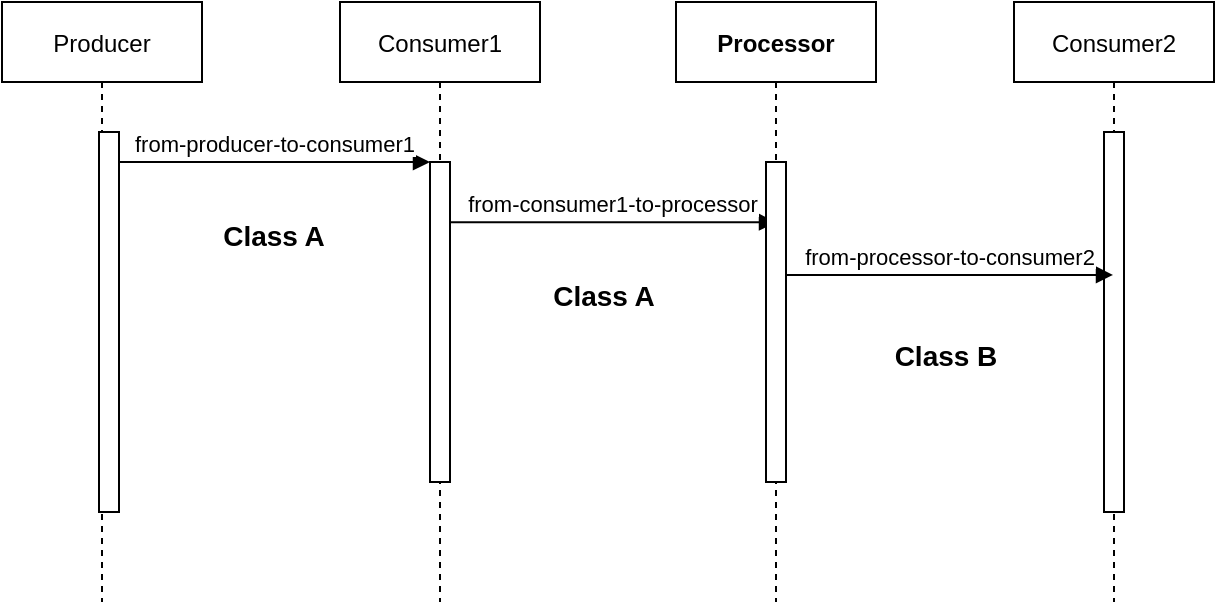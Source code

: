 <mxfile version="18.0.6" type="device"><diagram id="kgpKYQtTHZ0yAKxKKP6v" name="Page-1"><mxGraphModel dx="1106" dy="822" grid="0" gridSize="10" guides="1" tooltips="1" connect="1" arrows="1" fold="1" page="1" pageScale="1" pageWidth="850" pageHeight="1100" background="none" math="0" shadow="0"><root><mxCell id="0"/><mxCell id="1" parent="0"/><mxCell id="3nuBFxr9cyL0pnOWT2aG-1" value="Producer" style="shape=umlLifeline;perimeter=lifelinePerimeter;container=1;collapsible=0;recursiveResize=0;rounded=0;shadow=0;strokeWidth=1;fontColor=#000000;fillColor=#FFFFFF;strokeColor=#000000;" parent="1" vertex="1"><mxGeometry x="141" y="80" width="100" height="300" as="geometry"/></mxCell><mxCell id="3nuBFxr9cyL0pnOWT2aG-2" value="" style="points=[];perimeter=orthogonalPerimeter;rounded=0;shadow=0;strokeWidth=1;" parent="3nuBFxr9cyL0pnOWT2aG-1" vertex="1"><mxGeometry x="48.5" y="65" width="10" height="190" as="geometry"/></mxCell><mxCell id="3nuBFxr9cyL0pnOWT2aG-5" value="Consumer1" style="shape=umlLifeline;perimeter=lifelinePerimeter;container=1;collapsible=0;recursiveResize=0;rounded=0;shadow=0;strokeWidth=1;" parent="1" vertex="1"><mxGeometry x="310" y="80" width="100" height="300" as="geometry"/></mxCell><mxCell id="3nuBFxr9cyL0pnOWT2aG-6" value="" style="points=[];perimeter=orthogonalPerimeter;rounded=0;shadow=0;strokeWidth=1;" parent="3nuBFxr9cyL0pnOWT2aG-5" vertex="1"><mxGeometry x="45" y="80" width="10" height="160" as="geometry"/></mxCell><mxCell id="3nuBFxr9cyL0pnOWT2aG-8" value="from-producer-to-consumer1" style="verticalAlign=bottom;endArrow=block;entryX=0;entryY=0;shadow=0;strokeWidth=1;fillColor=#FFFFFF;" parent="1" source="3nuBFxr9cyL0pnOWT2aG-2" target="3nuBFxr9cyL0pnOWT2aG-6" edge="1"><mxGeometry relative="1" as="geometry"><mxPoint x="375" y="160" as="sourcePoint"/></mxGeometry></mxCell><mxCell id="3nuBFxr9cyL0pnOWT2aG-9" value="from-consumer1-to-processor" style="verticalAlign=bottom;endArrow=block;entryX=0.5;entryY=0.188;shadow=0;strokeWidth=1;entryDx=0;entryDy=0;entryPerimeter=0;" parent="1" source="3nuBFxr9cyL0pnOWT2aG-6" target="-zhrJO1nuz--op9bAYF--5" edge="1"><mxGeometry relative="1" as="geometry"><mxPoint x="340" y="200" as="sourcePoint"/></mxGeometry></mxCell><mxCell id="-zhrJO1nuz--op9bAYF--4" value="Processor" style="shape=umlLifeline;perimeter=lifelinePerimeter;container=1;collapsible=0;recursiveResize=0;rounded=0;shadow=0;strokeWidth=1;fontStyle=1" parent="1" vertex="1"><mxGeometry x="478" y="80" width="100" height="300" as="geometry"/></mxCell><mxCell id="-zhrJO1nuz--op9bAYF--5" value="" style="points=[];perimeter=orthogonalPerimeter;rounded=0;shadow=0;strokeWidth=1;" parent="-zhrJO1nuz--op9bAYF--4" vertex="1"><mxGeometry x="45" y="80" width="10" height="160" as="geometry"/></mxCell><mxCell id="-zhrJO1nuz--op9bAYF--6" value="Consumer2" style="shape=umlLifeline;perimeter=lifelinePerimeter;container=1;collapsible=0;recursiveResize=0;rounded=0;shadow=0;strokeWidth=1;fontColor=#000000;fillColor=#FFFFFF;strokeColor=#000000;" parent="1" vertex="1"><mxGeometry x="647" y="80" width="100" height="300" as="geometry"/></mxCell><mxCell id="-zhrJO1nuz--op9bAYF--7" value="" style="points=[];perimeter=orthogonalPerimeter;rounded=0;shadow=0;strokeWidth=1;" parent="-zhrJO1nuz--op9bAYF--6" vertex="1"><mxGeometry x="45" y="65" width="10" height="190" as="geometry"/></mxCell><mxCell id="-zhrJO1nuz--op9bAYF--14" value="from-processor-to-consumer2" style="verticalAlign=bottom;endArrow=block;shadow=0;strokeWidth=1;exitX=1;exitY=0.353;exitDx=0;exitDy=0;exitPerimeter=0;" parent="1" source="-zhrJO1nuz--op9bAYF--5" target="-zhrJO1nuz--op9bAYF--6" edge="1"><mxGeometry relative="1" as="geometry"><mxPoint x="580" y="240" as="sourcePoint"/><mxPoint x="705" y="240.0" as="targetPoint"/></mxGeometry></mxCell><mxCell id="R4Rg5na6bqBQ3S4XxZWp-3" value="&lt;b&gt;Class A&lt;/b&gt;" style="text;html=1;strokeColor=none;fillColor=none;align=center;verticalAlign=middle;whiteSpace=wrap;rounded=0;fontSize=14;" vertex="1" parent="1"><mxGeometry x="247" y="182" width="60" height="30" as="geometry"/></mxCell><mxCell id="R4Rg5na6bqBQ3S4XxZWp-4" value="&lt;b&gt;Class A&lt;/b&gt;" style="text;html=1;strokeColor=none;fillColor=none;align=center;verticalAlign=middle;whiteSpace=wrap;rounded=0;fontSize=14;" vertex="1" parent="1"><mxGeometry x="412" y="212" width="60" height="30" as="geometry"/></mxCell><mxCell id="R4Rg5na6bqBQ3S4XxZWp-5" value="&lt;b&gt;Class B&lt;/b&gt;" style="text;html=1;strokeColor=none;fillColor=none;align=center;verticalAlign=middle;whiteSpace=wrap;rounded=0;fontSize=14;" vertex="1" parent="1"><mxGeometry x="583" y="242" width="60" height="30" as="geometry"/></mxCell></root></mxGraphModel></diagram></mxfile>